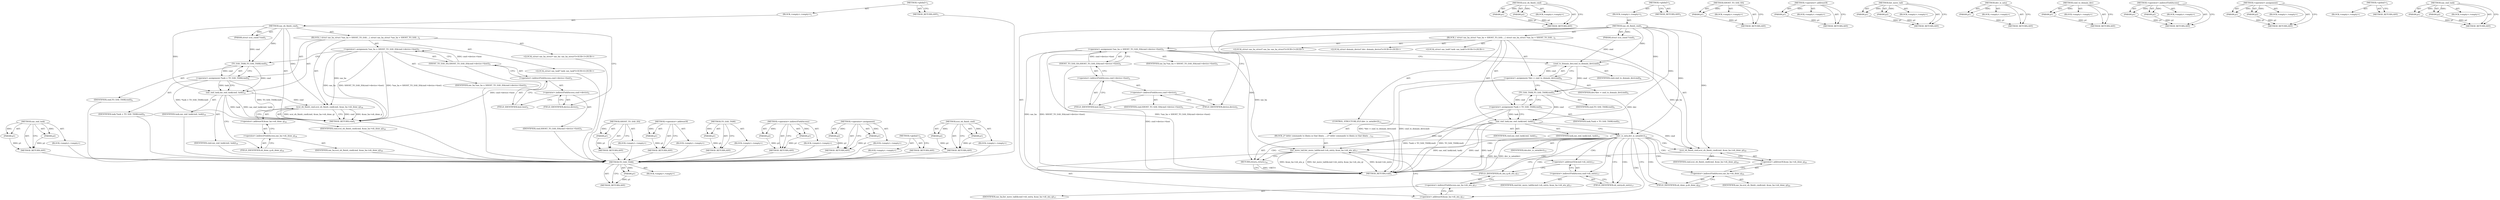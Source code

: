 digraph "sas_end_task" {
vulnerable_73 [label=<(METHOD,sas_end_task)>];
vulnerable_74 [label=<(PARAM,p1)>];
vulnerable_75 [label=<(PARAM,p2)>];
vulnerable_76 [label=<(BLOCK,&lt;empty&gt;,&lt;empty&gt;)>];
vulnerable_77 [label=<(METHOD_RETURN,ANY)>];
vulnerable_6 [label=<(METHOD,&lt;global&gt;)<SUB>1</SUB>>];
vulnerable_7 [label=<(BLOCK,&lt;empty&gt;,&lt;empty&gt;)<SUB>1</SUB>>];
vulnerable_8 [label=<(METHOD,sas_eh_finish_cmd)<SUB>1</SUB>>];
vulnerable_9 [label=<(PARAM,struct scsi_cmnd *cmd)<SUB>1</SUB>>];
vulnerable_10 [label=<(BLOCK,{
 	struct sas_ha_struct *sas_ha = SHOST_TO_SAS...,{
 	struct sas_ha_struct *sas_ha = SHOST_TO_SAS...)<SUB>2</SUB>>];
vulnerable_11 [label="<(LOCAL,struct sas_ha_struct* sas_ha: sas_ha_struct*)<SUB>3</SUB>>"];
vulnerable_12 [label=<(&lt;operator&gt;.assignment,*sas_ha = SHOST_TO_SAS_HA(cmd-&gt;device-&gt;host))<SUB>3</SUB>>];
vulnerable_13 [label=<(IDENTIFIER,sas_ha,*sas_ha = SHOST_TO_SAS_HA(cmd-&gt;device-&gt;host))<SUB>3</SUB>>];
vulnerable_14 [label=<(SHOST_TO_SAS_HA,SHOST_TO_SAS_HA(cmd-&gt;device-&gt;host))<SUB>3</SUB>>];
vulnerable_15 [label=<(&lt;operator&gt;.indirectFieldAccess,cmd-&gt;device-&gt;host)<SUB>3</SUB>>];
vulnerable_16 [label=<(&lt;operator&gt;.indirectFieldAccess,cmd-&gt;device)<SUB>3</SUB>>];
vulnerable_17 [label=<(IDENTIFIER,cmd,SHOST_TO_SAS_HA(cmd-&gt;device-&gt;host))<SUB>3</SUB>>];
vulnerable_18 [label=<(FIELD_IDENTIFIER,device,device)<SUB>3</SUB>>];
vulnerable_19 [label=<(FIELD_IDENTIFIER,host,host)<SUB>3</SUB>>];
vulnerable_20 [label="<(LOCAL,struct sas_task* task: sas_task*)<SUB>4</SUB>>"];
vulnerable_21 [label=<(&lt;operator&gt;.assignment,*task = TO_SAS_TASK(cmd))<SUB>4</SUB>>];
vulnerable_22 [label=<(IDENTIFIER,task,*task = TO_SAS_TASK(cmd))<SUB>4</SUB>>];
vulnerable_23 [label=<(TO_SAS_TASK,TO_SAS_TASK(cmd))<SUB>4</SUB>>];
vulnerable_24 [label=<(IDENTIFIER,cmd,TO_SAS_TASK(cmd))<SUB>4</SUB>>];
vulnerable_25 [label=<(sas_end_task,sas_end_task(cmd, task))<SUB>10</SUB>>];
vulnerable_26 [label=<(IDENTIFIER,cmd,sas_end_task(cmd, task))<SUB>10</SUB>>];
vulnerable_27 [label=<(IDENTIFIER,task,sas_end_task(cmd, task))<SUB>10</SUB>>];
vulnerable_28 [label=<(scsi_eh_finish_cmd,scsi_eh_finish_cmd(cmd, &amp;sas_ha-&gt;eh_done_q))<SUB>16</SUB>>];
vulnerable_29 [label=<(IDENTIFIER,cmd,scsi_eh_finish_cmd(cmd, &amp;sas_ha-&gt;eh_done_q))<SUB>16</SUB>>];
vulnerable_30 [label=<(&lt;operator&gt;.addressOf,&amp;sas_ha-&gt;eh_done_q)<SUB>16</SUB>>];
vulnerable_31 [label=<(&lt;operator&gt;.indirectFieldAccess,sas_ha-&gt;eh_done_q)<SUB>16</SUB>>];
vulnerable_32 [label=<(IDENTIFIER,sas_ha,scsi_eh_finish_cmd(cmd, &amp;sas_ha-&gt;eh_done_q))<SUB>16</SUB>>];
vulnerable_33 [label=<(FIELD_IDENTIFIER,eh_done_q,eh_done_q)<SUB>16</SUB>>];
vulnerable_34 [label=<(METHOD_RETURN,void)<SUB>1</SUB>>];
vulnerable_36 [label=<(METHOD_RETURN,ANY)<SUB>1</SUB>>];
vulnerable_60 [label=<(METHOD,SHOST_TO_SAS_HA)>];
vulnerable_61 [label=<(PARAM,p1)>];
vulnerable_62 [label=<(BLOCK,&lt;empty&gt;,&lt;empty&gt;)>];
vulnerable_63 [label=<(METHOD_RETURN,ANY)>];
vulnerable_83 [label=<(METHOD,&lt;operator&gt;.addressOf)>];
vulnerable_84 [label=<(PARAM,p1)>];
vulnerable_85 [label=<(BLOCK,&lt;empty&gt;,&lt;empty&gt;)>];
vulnerable_86 [label=<(METHOD_RETURN,ANY)>];
vulnerable_69 [label=<(METHOD,TO_SAS_TASK)>];
vulnerable_70 [label=<(PARAM,p1)>];
vulnerable_71 [label=<(BLOCK,&lt;empty&gt;,&lt;empty&gt;)>];
vulnerable_72 [label=<(METHOD_RETURN,ANY)>];
vulnerable_64 [label=<(METHOD,&lt;operator&gt;.indirectFieldAccess)>];
vulnerable_65 [label=<(PARAM,p1)>];
vulnerable_66 [label=<(PARAM,p2)>];
vulnerable_67 [label=<(BLOCK,&lt;empty&gt;,&lt;empty&gt;)>];
vulnerable_68 [label=<(METHOD_RETURN,ANY)>];
vulnerable_55 [label=<(METHOD,&lt;operator&gt;.assignment)>];
vulnerable_56 [label=<(PARAM,p1)>];
vulnerable_57 [label=<(PARAM,p2)>];
vulnerable_58 [label=<(BLOCK,&lt;empty&gt;,&lt;empty&gt;)>];
vulnerable_59 [label=<(METHOD_RETURN,ANY)>];
vulnerable_49 [label=<(METHOD,&lt;global&gt;)<SUB>1</SUB>>];
vulnerable_50 [label=<(BLOCK,&lt;empty&gt;,&lt;empty&gt;)>];
vulnerable_51 [label=<(METHOD_RETURN,ANY)>];
vulnerable_78 [label=<(METHOD,scsi_eh_finish_cmd)>];
vulnerable_79 [label=<(PARAM,p1)>];
vulnerable_80 [label=<(PARAM,p2)>];
vulnerable_81 [label=<(BLOCK,&lt;empty&gt;,&lt;empty&gt;)>];
vulnerable_82 [label=<(METHOD_RETURN,ANY)>];
fixed_94 [label=<(METHOD,TO_SAS_TASK)>];
fixed_95 [label=<(PARAM,p1)>];
fixed_96 [label=<(BLOCK,&lt;empty&gt;,&lt;empty&gt;)>];
fixed_97 [label=<(METHOD_RETURN,ANY)>];
fixed_116 [label=<(METHOD,scsi_eh_finish_cmd)>];
fixed_117 [label=<(PARAM,p1)>];
fixed_118 [label=<(PARAM,p2)>];
fixed_119 [label=<(BLOCK,&lt;empty&gt;,&lt;empty&gt;)>];
fixed_120 [label=<(METHOD_RETURN,ANY)>];
fixed_6 [label=<(METHOD,&lt;global&gt;)<SUB>1</SUB>>];
fixed_7 [label=<(BLOCK,&lt;empty&gt;,&lt;empty&gt;)<SUB>1</SUB>>];
fixed_8 [label=<(METHOD,sas_eh_finish_cmd)<SUB>1</SUB>>];
fixed_9 [label=<(PARAM,struct scsi_cmnd *cmd)<SUB>1</SUB>>];
fixed_10 [label=<(BLOCK,{
 	struct sas_ha_struct *sas_ha = SHOST_TO_SAS...,{
 	struct sas_ha_struct *sas_ha = SHOST_TO_SAS...)<SUB>2</SUB>>];
fixed_11 [label="<(LOCAL,struct sas_ha_struct* sas_ha: sas_ha_struct*)<SUB>3</SUB>>"];
fixed_12 [label=<(&lt;operator&gt;.assignment,*sas_ha = SHOST_TO_SAS_HA(cmd-&gt;device-&gt;host))<SUB>3</SUB>>];
fixed_13 [label=<(IDENTIFIER,sas_ha,*sas_ha = SHOST_TO_SAS_HA(cmd-&gt;device-&gt;host))<SUB>3</SUB>>];
fixed_14 [label=<(SHOST_TO_SAS_HA,SHOST_TO_SAS_HA(cmd-&gt;device-&gt;host))<SUB>3</SUB>>];
fixed_15 [label=<(&lt;operator&gt;.indirectFieldAccess,cmd-&gt;device-&gt;host)<SUB>3</SUB>>];
fixed_16 [label=<(&lt;operator&gt;.indirectFieldAccess,cmd-&gt;device)<SUB>3</SUB>>];
fixed_17 [label=<(IDENTIFIER,cmd,SHOST_TO_SAS_HA(cmd-&gt;device-&gt;host))<SUB>3</SUB>>];
fixed_18 [label=<(FIELD_IDENTIFIER,device,device)<SUB>3</SUB>>];
fixed_19 [label=<(FIELD_IDENTIFIER,host,host)<SUB>3</SUB>>];
fixed_20 [label="<(LOCAL,struct domain_device* dev: domain_device*)<SUB>4</SUB>>"];
fixed_21 [label=<(&lt;operator&gt;.assignment,*dev = cmd_to_domain_dev(cmd))<SUB>4</SUB>>];
fixed_22 [label=<(IDENTIFIER,dev,*dev = cmd_to_domain_dev(cmd))<SUB>4</SUB>>];
fixed_23 [label=<(cmd_to_domain_dev,cmd_to_domain_dev(cmd))<SUB>4</SUB>>];
fixed_24 [label=<(IDENTIFIER,cmd,cmd_to_domain_dev(cmd))<SUB>4</SUB>>];
fixed_25 [label="<(LOCAL,struct sas_task* task: sas_task*)<SUB>5</SUB>>"];
fixed_26 [label=<(&lt;operator&gt;.assignment,*task = TO_SAS_TASK(cmd))<SUB>5</SUB>>];
fixed_27 [label=<(IDENTIFIER,task,*task = TO_SAS_TASK(cmd))<SUB>5</SUB>>];
fixed_28 [label=<(TO_SAS_TASK,TO_SAS_TASK(cmd))<SUB>5</SUB>>];
fixed_29 [label=<(IDENTIFIER,cmd,TO_SAS_TASK(cmd))<SUB>5</SUB>>];
fixed_30 [label=<(sas_end_task,sas_end_task(cmd, task))<SUB>11</SUB>>];
fixed_31 [label=<(IDENTIFIER,cmd,sas_end_task(cmd, task))<SUB>11</SUB>>];
fixed_32 [label=<(IDENTIFIER,task,sas_end_task(cmd, task))<SUB>11</SUB>>];
fixed_33 [label=<(CONTROL_STRUCTURE,IF,if (dev_is_sata(dev)))<SUB>13</SUB>>];
fixed_34 [label=<(dev_is_sata,dev_is_sata(dev))<SUB>13</SUB>>];
fixed_35 [label=<(IDENTIFIER,dev,dev_is_sata(dev))<SUB>13</SUB>>];
fixed_36 [label=<(BLOCK,{
		/* defer commands to libata so that libata ...,{
		/* defer commands to libata so that libata ...)<SUB>13</SUB>>];
fixed_37 [label=<(list_move_tail,list_move_tail(&amp;cmd-&gt;eh_entry, &amp;sas_ha-&gt;eh_ata_q))<SUB>17</SUB>>];
fixed_38 [label=<(&lt;operator&gt;.addressOf,&amp;cmd-&gt;eh_entry)<SUB>17</SUB>>];
fixed_39 [label=<(&lt;operator&gt;.indirectFieldAccess,cmd-&gt;eh_entry)<SUB>17</SUB>>];
fixed_40 [label=<(IDENTIFIER,cmd,list_move_tail(&amp;cmd-&gt;eh_entry, &amp;sas_ha-&gt;eh_ata_q))<SUB>17</SUB>>];
fixed_41 [label=<(FIELD_IDENTIFIER,eh_entry,eh_entry)<SUB>17</SUB>>];
fixed_42 [label=<(&lt;operator&gt;.addressOf,&amp;sas_ha-&gt;eh_ata_q)<SUB>17</SUB>>];
fixed_43 [label=<(&lt;operator&gt;.indirectFieldAccess,sas_ha-&gt;eh_ata_q)<SUB>17</SUB>>];
fixed_44 [label=<(IDENTIFIER,sas_ha,list_move_tail(&amp;cmd-&gt;eh_entry, &amp;sas_ha-&gt;eh_ata_q))<SUB>17</SUB>>];
fixed_45 [label=<(FIELD_IDENTIFIER,eh_ata_q,eh_ata_q)<SUB>17</SUB>>];
fixed_46 [label=<(RETURN,return;,return;)<SUB>18</SUB>>];
fixed_47 [label=<(scsi_eh_finish_cmd,scsi_eh_finish_cmd(cmd, &amp;sas_ha-&gt;eh_done_q))<SUB>25</SUB>>];
fixed_48 [label=<(IDENTIFIER,cmd,scsi_eh_finish_cmd(cmd, &amp;sas_ha-&gt;eh_done_q))<SUB>25</SUB>>];
fixed_49 [label=<(&lt;operator&gt;.addressOf,&amp;sas_ha-&gt;eh_done_q)<SUB>25</SUB>>];
fixed_50 [label=<(&lt;operator&gt;.indirectFieldAccess,sas_ha-&gt;eh_done_q)<SUB>25</SUB>>];
fixed_51 [label=<(IDENTIFIER,sas_ha,scsi_eh_finish_cmd(cmd, &amp;sas_ha-&gt;eh_done_q))<SUB>25</SUB>>];
fixed_52 [label=<(FIELD_IDENTIFIER,eh_done_q,eh_done_q)<SUB>25</SUB>>];
fixed_53 [label=<(METHOD_RETURN,void)<SUB>1</SUB>>];
fixed_55 [label=<(METHOD_RETURN,ANY)<SUB>1</SUB>>];
fixed_81 [label=<(METHOD,SHOST_TO_SAS_HA)>];
fixed_82 [label=<(PARAM,p1)>];
fixed_83 [label=<(BLOCK,&lt;empty&gt;,&lt;empty&gt;)>];
fixed_84 [label=<(METHOD_RETURN,ANY)>];
fixed_112 [label=<(METHOD,&lt;operator&gt;.addressOf)>];
fixed_113 [label=<(PARAM,p1)>];
fixed_114 [label=<(BLOCK,&lt;empty&gt;,&lt;empty&gt;)>];
fixed_115 [label=<(METHOD_RETURN,ANY)>];
fixed_107 [label=<(METHOD,list_move_tail)>];
fixed_108 [label=<(PARAM,p1)>];
fixed_109 [label=<(PARAM,p2)>];
fixed_110 [label=<(BLOCK,&lt;empty&gt;,&lt;empty&gt;)>];
fixed_111 [label=<(METHOD_RETURN,ANY)>];
fixed_103 [label=<(METHOD,dev_is_sata)>];
fixed_104 [label=<(PARAM,p1)>];
fixed_105 [label=<(BLOCK,&lt;empty&gt;,&lt;empty&gt;)>];
fixed_106 [label=<(METHOD_RETURN,ANY)>];
fixed_90 [label=<(METHOD,cmd_to_domain_dev)>];
fixed_91 [label=<(PARAM,p1)>];
fixed_92 [label=<(BLOCK,&lt;empty&gt;,&lt;empty&gt;)>];
fixed_93 [label=<(METHOD_RETURN,ANY)>];
fixed_85 [label=<(METHOD,&lt;operator&gt;.indirectFieldAccess)>];
fixed_86 [label=<(PARAM,p1)>];
fixed_87 [label=<(PARAM,p2)>];
fixed_88 [label=<(BLOCK,&lt;empty&gt;,&lt;empty&gt;)>];
fixed_89 [label=<(METHOD_RETURN,ANY)>];
fixed_76 [label=<(METHOD,&lt;operator&gt;.assignment)>];
fixed_77 [label=<(PARAM,p1)>];
fixed_78 [label=<(PARAM,p2)>];
fixed_79 [label=<(BLOCK,&lt;empty&gt;,&lt;empty&gt;)>];
fixed_80 [label=<(METHOD_RETURN,ANY)>];
fixed_70 [label=<(METHOD,&lt;global&gt;)<SUB>1</SUB>>];
fixed_71 [label=<(BLOCK,&lt;empty&gt;,&lt;empty&gt;)>];
fixed_72 [label=<(METHOD_RETURN,ANY)>];
fixed_98 [label=<(METHOD,sas_end_task)>];
fixed_99 [label=<(PARAM,p1)>];
fixed_100 [label=<(PARAM,p2)>];
fixed_101 [label=<(BLOCK,&lt;empty&gt;,&lt;empty&gt;)>];
fixed_102 [label=<(METHOD_RETURN,ANY)>];
vulnerable_73 -> vulnerable_74  [key=0, label="AST: "];
vulnerable_73 -> vulnerable_74  [key=1, label="DDG: "];
vulnerable_73 -> vulnerable_76  [key=0, label="AST: "];
vulnerable_73 -> vulnerable_75  [key=0, label="AST: "];
vulnerable_73 -> vulnerable_75  [key=1, label="DDG: "];
vulnerable_73 -> vulnerable_77  [key=0, label="AST: "];
vulnerable_73 -> vulnerable_77  [key=1, label="CFG: "];
vulnerable_74 -> vulnerable_77  [key=0, label="DDG: p1"];
vulnerable_75 -> vulnerable_77  [key=0, label="DDG: p2"];
vulnerable_76 -> fixed_94  [key=0];
vulnerable_77 -> fixed_94  [key=0];
vulnerable_6 -> vulnerable_7  [key=0, label="AST: "];
vulnerable_6 -> vulnerable_36  [key=0, label="AST: "];
vulnerable_6 -> vulnerable_36  [key=1, label="CFG: "];
vulnerable_7 -> vulnerable_8  [key=0, label="AST: "];
vulnerable_8 -> vulnerable_9  [key=0, label="AST: "];
vulnerable_8 -> vulnerable_9  [key=1, label="DDG: "];
vulnerable_8 -> vulnerable_10  [key=0, label="AST: "];
vulnerable_8 -> vulnerable_34  [key=0, label="AST: "];
vulnerable_8 -> vulnerable_18  [key=0, label="CFG: "];
vulnerable_8 -> vulnerable_25  [key=0, label="DDG: "];
vulnerable_8 -> vulnerable_28  [key=0, label="DDG: "];
vulnerable_8 -> vulnerable_23  [key=0, label="DDG: "];
vulnerable_9 -> vulnerable_23  [key=0, label="DDG: cmd"];
vulnerable_10 -> vulnerable_11  [key=0, label="AST: "];
vulnerable_10 -> vulnerable_12  [key=0, label="AST: "];
vulnerable_10 -> vulnerable_20  [key=0, label="AST: "];
vulnerable_10 -> vulnerable_21  [key=0, label="AST: "];
vulnerable_10 -> vulnerable_25  [key=0, label="AST: "];
vulnerable_10 -> vulnerable_28  [key=0, label="AST: "];
vulnerable_11 -> fixed_94  [key=0];
vulnerable_12 -> vulnerable_13  [key=0, label="AST: "];
vulnerable_12 -> vulnerable_14  [key=0, label="AST: "];
vulnerable_12 -> vulnerable_23  [key=0, label="CFG: "];
vulnerable_12 -> vulnerable_34  [key=0, label="DDG: sas_ha"];
vulnerable_12 -> vulnerable_34  [key=1, label="DDG: SHOST_TO_SAS_HA(cmd-&gt;device-&gt;host)"];
vulnerable_12 -> vulnerable_34  [key=2, label="DDG: *sas_ha = SHOST_TO_SAS_HA(cmd-&gt;device-&gt;host)"];
vulnerable_12 -> vulnerable_28  [key=0, label="DDG: sas_ha"];
vulnerable_13 -> fixed_94  [key=0];
vulnerable_14 -> vulnerable_15  [key=0, label="AST: "];
vulnerable_14 -> vulnerable_12  [key=0, label="CFG: "];
vulnerable_14 -> vulnerable_12  [key=1, label="DDG: cmd-&gt;device-&gt;host"];
vulnerable_14 -> vulnerable_34  [key=0, label="DDG: cmd-&gt;device-&gt;host"];
vulnerable_15 -> vulnerable_16  [key=0, label="AST: "];
vulnerable_15 -> vulnerable_19  [key=0, label="AST: "];
vulnerable_15 -> vulnerable_14  [key=0, label="CFG: "];
vulnerable_16 -> vulnerable_17  [key=0, label="AST: "];
vulnerable_16 -> vulnerable_18  [key=0, label="AST: "];
vulnerable_16 -> vulnerable_19  [key=0, label="CFG: "];
vulnerable_17 -> fixed_94  [key=0];
vulnerable_18 -> vulnerable_16  [key=0, label="CFG: "];
vulnerable_19 -> vulnerable_15  [key=0, label="CFG: "];
vulnerable_20 -> fixed_94  [key=0];
vulnerable_21 -> vulnerable_22  [key=0, label="AST: "];
vulnerable_21 -> vulnerable_23  [key=0, label="AST: "];
vulnerable_21 -> vulnerable_25  [key=0, label="CFG: "];
vulnerable_21 -> vulnerable_25  [key=1, label="DDG: task"];
vulnerable_21 -> vulnerable_34  [key=0, label="DDG: TO_SAS_TASK(cmd)"];
vulnerable_21 -> vulnerable_34  [key=1, label="DDG: *task = TO_SAS_TASK(cmd)"];
vulnerable_22 -> fixed_94  [key=0];
vulnerable_23 -> vulnerable_24  [key=0, label="AST: "];
vulnerable_23 -> vulnerable_21  [key=0, label="CFG: "];
vulnerable_23 -> vulnerable_21  [key=1, label="DDG: cmd"];
vulnerable_23 -> vulnerable_25  [key=0, label="DDG: cmd"];
vulnerable_24 -> fixed_94  [key=0];
vulnerable_25 -> vulnerable_26  [key=0, label="AST: "];
vulnerable_25 -> vulnerable_27  [key=0, label="AST: "];
vulnerable_25 -> vulnerable_33  [key=0, label="CFG: "];
vulnerable_25 -> vulnerable_34  [key=0, label="DDG: task"];
vulnerable_25 -> vulnerable_34  [key=1, label="DDG: sas_end_task(cmd, task)"];
vulnerable_25 -> vulnerable_28  [key=0, label="DDG: cmd"];
vulnerable_26 -> fixed_94  [key=0];
vulnerable_27 -> fixed_94  [key=0];
vulnerable_28 -> vulnerable_29  [key=0, label="AST: "];
vulnerable_28 -> vulnerable_30  [key=0, label="AST: "];
vulnerable_28 -> vulnerable_34  [key=0, label="CFG: "];
vulnerable_28 -> vulnerable_34  [key=1, label="DDG: cmd"];
vulnerable_28 -> vulnerable_34  [key=2, label="DDG: &amp;sas_ha-&gt;eh_done_q"];
vulnerable_28 -> vulnerable_34  [key=3, label="DDG: scsi_eh_finish_cmd(cmd, &amp;sas_ha-&gt;eh_done_q)"];
vulnerable_29 -> fixed_94  [key=0];
vulnerable_30 -> vulnerable_31  [key=0, label="AST: "];
vulnerable_30 -> vulnerable_28  [key=0, label="CFG: "];
vulnerable_31 -> vulnerable_32  [key=0, label="AST: "];
vulnerable_31 -> vulnerable_33  [key=0, label="AST: "];
vulnerable_31 -> vulnerable_30  [key=0, label="CFG: "];
vulnerable_32 -> fixed_94  [key=0];
vulnerable_33 -> vulnerable_31  [key=0, label="CFG: "];
vulnerable_34 -> fixed_94  [key=0];
vulnerable_36 -> fixed_94  [key=0];
vulnerable_60 -> vulnerable_61  [key=0, label="AST: "];
vulnerable_60 -> vulnerable_61  [key=1, label="DDG: "];
vulnerable_60 -> vulnerable_62  [key=0, label="AST: "];
vulnerable_60 -> vulnerable_63  [key=0, label="AST: "];
vulnerable_60 -> vulnerable_63  [key=1, label="CFG: "];
vulnerable_61 -> vulnerable_63  [key=0, label="DDG: p1"];
vulnerable_62 -> fixed_94  [key=0];
vulnerable_63 -> fixed_94  [key=0];
vulnerable_83 -> vulnerable_84  [key=0, label="AST: "];
vulnerable_83 -> vulnerable_84  [key=1, label="DDG: "];
vulnerable_83 -> vulnerable_85  [key=0, label="AST: "];
vulnerable_83 -> vulnerable_86  [key=0, label="AST: "];
vulnerable_83 -> vulnerable_86  [key=1, label="CFG: "];
vulnerable_84 -> vulnerable_86  [key=0, label="DDG: p1"];
vulnerable_85 -> fixed_94  [key=0];
vulnerable_86 -> fixed_94  [key=0];
vulnerable_69 -> vulnerable_70  [key=0, label="AST: "];
vulnerable_69 -> vulnerable_70  [key=1, label="DDG: "];
vulnerable_69 -> vulnerable_71  [key=0, label="AST: "];
vulnerable_69 -> vulnerable_72  [key=0, label="AST: "];
vulnerable_69 -> vulnerable_72  [key=1, label="CFG: "];
vulnerable_70 -> vulnerable_72  [key=0, label="DDG: p1"];
vulnerable_71 -> fixed_94  [key=0];
vulnerable_72 -> fixed_94  [key=0];
vulnerable_64 -> vulnerable_65  [key=0, label="AST: "];
vulnerable_64 -> vulnerable_65  [key=1, label="DDG: "];
vulnerable_64 -> vulnerable_67  [key=0, label="AST: "];
vulnerable_64 -> vulnerable_66  [key=0, label="AST: "];
vulnerable_64 -> vulnerable_66  [key=1, label="DDG: "];
vulnerable_64 -> vulnerable_68  [key=0, label="AST: "];
vulnerable_64 -> vulnerable_68  [key=1, label="CFG: "];
vulnerable_65 -> vulnerable_68  [key=0, label="DDG: p1"];
vulnerable_66 -> vulnerable_68  [key=0, label="DDG: p2"];
vulnerable_67 -> fixed_94  [key=0];
vulnerable_68 -> fixed_94  [key=0];
vulnerable_55 -> vulnerable_56  [key=0, label="AST: "];
vulnerable_55 -> vulnerable_56  [key=1, label="DDG: "];
vulnerable_55 -> vulnerable_58  [key=0, label="AST: "];
vulnerable_55 -> vulnerable_57  [key=0, label="AST: "];
vulnerable_55 -> vulnerable_57  [key=1, label="DDG: "];
vulnerable_55 -> vulnerable_59  [key=0, label="AST: "];
vulnerable_55 -> vulnerable_59  [key=1, label="CFG: "];
vulnerable_56 -> vulnerable_59  [key=0, label="DDG: p1"];
vulnerable_57 -> vulnerable_59  [key=0, label="DDG: p2"];
vulnerable_58 -> fixed_94  [key=0];
vulnerable_59 -> fixed_94  [key=0];
vulnerable_49 -> vulnerable_50  [key=0, label="AST: "];
vulnerable_49 -> vulnerable_51  [key=0, label="AST: "];
vulnerable_49 -> vulnerable_51  [key=1, label="CFG: "];
vulnerable_50 -> fixed_94  [key=0];
vulnerable_51 -> fixed_94  [key=0];
vulnerable_78 -> vulnerable_79  [key=0, label="AST: "];
vulnerable_78 -> vulnerable_79  [key=1, label="DDG: "];
vulnerable_78 -> vulnerable_81  [key=0, label="AST: "];
vulnerable_78 -> vulnerable_80  [key=0, label="AST: "];
vulnerable_78 -> vulnerable_80  [key=1, label="DDG: "];
vulnerable_78 -> vulnerable_82  [key=0, label="AST: "];
vulnerable_78 -> vulnerable_82  [key=1, label="CFG: "];
vulnerable_79 -> vulnerable_82  [key=0, label="DDG: p1"];
vulnerable_80 -> vulnerable_82  [key=0, label="DDG: p2"];
vulnerable_81 -> fixed_94  [key=0];
vulnerable_82 -> fixed_94  [key=0];
fixed_94 -> fixed_95  [key=0, label="AST: "];
fixed_94 -> fixed_95  [key=1, label="DDG: "];
fixed_94 -> fixed_96  [key=0, label="AST: "];
fixed_94 -> fixed_97  [key=0, label="AST: "];
fixed_94 -> fixed_97  [key=1, label="CFG: "];
fixed_95 -> fixed_97  [key=0, label="DDG: p1"];
fixed_116 -> fixed_117  [key=0, label="AST: "];
fixed_116 -> fixed_117  [key=1, label="DDG: "];
fixed_116 -> fixed_119  [key=0, label="AST: "];
fixed_116 -> fixed_118  [key=0, label="AST: "];
fixed_116 -> fixed_118  [key=1, label="DDG: "];
fixed_116 -> fixed_120  [key=0, label="AST: "];
fixed_116 -> fixed_120  [key=1, label="CFG: "];
fixed_117 -> fixed_120  [key=0, label="DDG: p1"];
fixed_118 -> fixed_120  [key=0, label="DDG: p2"];
fixed_6 -> fixed_7  [key=0, label="AST: "];
fixed_6 -> fixed_55  [key=0, label="AST: "];
fixed_6 -> fixed_55  [key=1, label="CFG: "];
fixed_7 -> fixed_8  [key=0, label="AST: "];
fixed_8 -> fixed_9  [key=0, label="AST: "];
fixed_8 -> fixed_9  [key=1, label="DDG: "];
fixed_8 -> fixed_10  [key=0, label="AST: "];
fixed_8 -> fixed_53  [key=0, label="AST: "];
fixed_8 -> fixed_18  [key=0, label="CFG: "];
fixed_8 -> fixed_30  [key=0, label="DDG: "];
fixed_8 -> fixed_47  [key=0, label="DDG: "];
fixed_8 -> fixed_23  [key=0, label="DDG: "];
fixed_8 -> fixed_28  [key=0, label="DDG: "];
fixed_8 -> fixed_34  [key=0, label="DDG: "];
fixed_8 -> fixed_46  [key=0, label="DDG: "];
fixed_9 -> fixed_23  [key=0, label="DDG: cmd"];
fixed_10 -> fixed_11  [key=0, label="AST: "];
fixed_10 -> fixed_12  [key=0, label="AST: "];
fixed_10 -> fixed_20  [key=0, label="AST: "];
fixed_10 -> fixed_21  [key=0, label="AST: "];
fixed_10 -> fixed_25  [key=0, label="AST: "];
fixed_10 -> fixed_26  [key=0, label="AST: "];
fixed_10 -> fixed_30  [key=0, label="AST: "];
fixed_10 -> fixed_33  [key=0, label="AST: "];
fixed_10 -> fixed_47  [key=0, label="AST: "];
fixed_12 -> fixed_13  [key=0, label="AST: "];
fixed_12 -> fixed_14  [key=0, label="AST: "];
fixed_12 -> fixed_23  [key=0, label="CFG: "];
fixed_12 -> fixed_53  [key=0, label="DDG: sas_ha"];
fixed_12 -> fixed_53  [key=1, label="DDG: SHOST_TO_SAS_HA(cmd-&gt;device-&gt;host)"];
fixed_12 -> fixed_53  [key=2, label="DDG: *sas_ha = SHOST_TO_SAS_HA(cmd-&gt;device-&gt;host)"];
fixed_12 -> fixed_47  [key=0, label="DDG: sas_ha"];
fixed_12 -> fixed_37  [key=0, label="DDG: sas_ha"];
fixed_14 -> fixed_15  [key=0, label="AST: "];
fixed_14 -> fixed_12  [key=0, label="CFG: "];
fixed_14 -> fixed_12  [key=1, label="DDG: cmd-&gt;device-&gt;host"];
fixed_14 -> fixed_53  [key=0, label="DDG: cmd-&gt;device-&gt;host"];
fixed_15 -> fixed_16  [key=0, label="AST: "];
fixed_15 -> fixed_19  [key=0, label="AST: "];
fixed_15 -> fixed_14  [key=0, label="CFG: "];
fixed_16 -> fixed_17  [key=0, label="AST: "];
fixed_16 -> fixed_18  [key=0, label="AST: "];
fixed_16 -> fixed_19  [key=0, label="CFG: "];
fixed_18 -> fixed_16  [key=0, label="CFG: "];
fixed_19 -> fixed_15  [key=0, label="CFG: "];
fixed_21 -> fixed_22  [key=0, label="AST: "];
fixed_21 -> fixed_23  [key=0, label="AST: "];
fixed_21 -> fixed_28  [key=0, label="CFG: "];
fixed_21 -> fixed_53  [key=0, label="DDG: cmd_to_domain_dev(cmd)"];
fixed_21 -> fixed_53  [key=1, label="DDG: *dev = cmd_to_domain_dev(cmd)"];
fixed_21 -> fixed_34  [key=0, label="DDG: dev"];
fixed_23 -> fixed_24  [key=0, label="AST: "];
fixed_23 -> fixed_21  [key=0, label="CFG: "];
fixed_23 -> fixed_21  [key=1, label="DDG: cmd"];
fixed_23 -> fixed_28  [key=0, label="DDG: cmd"];
fixed_26 -> fixed_27  [key=0, label="AST: "];
fixed_26 -> fixed_28  [key=0, label="AST: "];
fixed_26 -> fixed_30  [key=0, label="CFG: "];
fixed_26 -> fixed_30  [key=1, label="DDG: task"];
fixed_26 -> fixed_53  [key=0, label="DDG: TO_SAS_TASK(cmd)"];
fixed_26 -> fixed_53  [key=1, label="DDG: *task = TO_SAS_TASK(cmd)"];
fixed_28 -> fixed_29  [key=0, label="AST: "];
fixed_28 -> fixed_26  [key=0, label="CFG: "];
fixed_28 -> fixed_26  [key=1, label="DDG: cmd"];
fixed_28 -> fixed_30  [key=0, label="DDG: cmd"];
fixed_30 -> fixed_31  [key=0, label="AST: "];
fixed_30 -> fixed_32  [key=0, label="AST: "];
fixed_30 -> fixed_34  [key=0, label="CFG: "];
fixed_30 -> fixed_53  [key=0, label="DDG: cmd"];
fixed_30 -> fixed_53  [key=1, label="DDG: task"];
fixed_30 -> fixed_53  [key=2, label="DDG: sas_end_task(cmd, task)"];
fixed_30 -> fixed_47  [key=0, label="DDG: cmd"];
fixed_30 -> fixed_37  [key=0, label="DDG: cmd"];
fixed_33 -> fixed_34  [key=0, label="AST: "];
fixed_33 -> fixed_36  [key=0, label="AST: "];
fixed_34 -> fixed_35  [key=0, label="AST: "];
fixed_34 -> fixed_41  [key=0, label="CFG: "];
fixed_34 -> fixed_41  [key=1, label="CDG: "];
fixed_34 -> fixed_52  [key=0, label="CFG: "];
fixed_34 -> fixed_52  [key=1, label="CDG: "];
fixed_34 -> fixed_53  [key=0, label="DDG: dev"];
fixed_34 -> fixed_53  [key=1, label="DDG: dev_is_sata(dev)"];
fixed_34 -> fixed_47  [key=0, label="CDG: "];
fixed_34 -> fixed_49  [key=0, label="CDG: "];
fixed_34 -> fixed_50  [key=0, label="CDG: "];
fixed_34 -> fixed_42  [key=0, label="CDG: "];
fixed_34 -> fixed_37  [key=0, label="CDG: "];
fixed_34 -> fixed_46  [key=0, label="CDG: "];
fixed_34 -> fixed_38  [key=0, label="CDG: "];
fixed_34 -> fixed_45  [key=0, label="CDG: "];
fixed_34 -> fixed_39  [key=0, label="CDG: "];
fixed_34 -> fixed_43  [key=0, label="CDG: "];
fixed_36 -> fixed_37  [key=0, label="AST: "];
fixed_36 -> fixed_46  [key=0, label="AST: "];
fixed_37 -> fixed_38  [key=0, label="AST: "];
fixed_37 -> fixed_42  [key=0, label="AST: "];
fixed_37 -> fixed_46  [key=0, label="CFG: "];
fixed_37 -> fixed_53  [key=0, label="DDG: &amp;cmd-&gt;eh_entry"];
fixed_37 -> fixed_53  [key=1, label="DDG: &amp;sas_ha-&gt;eh_ata_q"];
fixed_37 -> fixed_53  [key=2, label="DDG: list_move_tail(&amp;cmd-&gt;eh_entry, &amp;sas_ha-&gt;eh_ata_q)"];
fixed_38 -> fixed_39  [key=0, label="AST: "];
fixed_38 -> fixed_45  [key=0, label="CFG: "];
fixed_39 -> fixed_40  [key=0, label="AST: "];
fixed_39 -> fixed_41  [key=0, label="AST: "];
fixed_39 -> fixed_38  [key=0, label="CFG: "];
fixed_41 -> fixed_39  [key=0, label="CFG: "];
fixed_42 -> fixed_43  [key=0, label="AST: "];
fixed_42 -> fixed_37  [key=0, label="CFG: "];
fixed_43 -> fixed_44  [key=0, label="AST: "];
fixed_43 -> fixed_45  [key=0, label="AST: "];
fixed_43 -> fixed_42  [key=0, label="CFG: "];
fixed_45 -> fixed_43  [key=0, label="CFG: "];
fixed_46 -> fixed_53  [key=0, label="CFG: "];
fixed_46 -> fixed_53  [key=1, label="DDG: &lt;RET&gt;"];
fixed_47 -> fixed_48  [key=0, label="AST: "];
fixed_47 -> fixed_49  [key=0, label="AST: "];
fixed_47 -> fixed_53  [key=0, label="CFG: "];
fixed_49 -> fixed_50  [key=0, label="AST: "];
fixed_49 -> fixed_47  [key=0, label="CFG: "];
fixed_50 -> fixed_51  [key=0, label="AST: "];
fixed_50 -> fixed_52  [key=0, label="AST: "];
fixed_50 -> fixed_49  [key=0, label="CFG: "];
fixed_52 -> fixed_50  [key=0, label="CFG: "];
fixed_81 -> fixed_82  [key=0, label="AST: "];
fixed_81 -> fixed_82  [key=1, label="DDG: "];
fixed_81 -> fixed_83  [key=0, label="AST: "];
fixed_81 -> fixed_84  [key=0, label="AST: "];
fixed_81 -> fixed_84  [key=1, label="CFG: "];
fixed_82 -> fixed_84  [key=0, label="DDG: p1"];
fixed_112 -> fixed_113  [key=0, label="AST: "];
fixed_112 -> fixed_113  [key=1, label="DDG: "];
fixed_112 -> fixed_114  [key=0, label="AST: "];
fixed_112 -> fixed_115  [key=0, label="AST: "];
fixed_112 -> fixed_115  [key=1, label="CFG: "];
fixed_113 -> fixed_115  [key=0, label="DDG: p1"];
fixed_107 -> fixed_108  [key=0, label="AST: "];
fixed_107 -> fixed_108  [key=1, label="DDG: "];
fixed_107 -> fixed_110  [key=0, label="AST: "];
fixed_107 -> fixed_109  [key=0, label="AST: "];
fixed_107 -> fixed_109  [key=1, label="DDG: "];
fixed_107 -> fixed_111  [key=0, label="AST: "];
fixed_107 -> fixed_111  [key=1, label="CFG: "];
fixed_108 -> fixed_111  [key=0, label="DDG: p1"];
fixed_109 -> fixed_111  [key=0, label="DDG: p2"];
fixed_103 -> fixed_104  [key=0, label="AST: "];
fixed_103 -> fixed_104  [key=1, label="DDG: "];
fixed_103 -> fixed_105  [key=0, label="AST: "];
fixed_103 -> fixed_106  [key=0, label="AST: "];
fixed_103 -> fixed_106  [key=1, label="CFG: "];
fixed_104 -> fixed_106  [key=0, label="DDG: p1"];
fixed_90 -> fixed_91  [key=0, label="AST: "];
fixed_90 -> fixed_91  [key=1, label="DDG: "];
fixed_90 -> fixed_92  [key=0, label="AST: "];
fixed_90 -> fixed_93  [key=0, label="AST: "];
fixed_90 -> fixed_93  [key=1, label="CFG: "];
fixed_91 -> fixed_93  [key=0, label="DDG: p1"];
fixed_85 -> fixed_86  [key=0, label="AST: "];
fixed_85 -> fixed_86  [key=1, label="DDG: "];
fixed_85 -> fixed_88  [key=0, label="AST: "];
fixed_85 -> fixed_87  [key=0, label="AST: "];
fixed_85 -> fixed_87  [key=1, label="DDG: "];
fixed_85 -> fixed_89  [key=0, label="AST: "];
fixed_85 -> fixed_89  [key=1, label="CFG: "];
fixed_86 -> fixed_89  [key=0, label="DDG: p1"];
fixed_87 -> fixed_89  [key=0, label="DDG: p2"];
fixed_76 -> fixed_77  [key=0, label="AST: "];
fixed_76 -> fixed_77  [key=1, label="DDG: "];
fixed_76 -> fixed_79  [key=0, label="AST: "];
fixed_76 -> fixed_78  [key=0, label="AST: "];
fixed_76 -> fixed_78  [key=1, label="DDG: "];
fixed_76 -> fixed_80  [key=0, label="AST: "];
fixed_76 -> fixed_80  [key=1, label="CFG: "];
fixed_77 -> fixed_80  [key=0, label="DDG: p1"];
fixed_78 -> fixed_80  [key=0, label="DDG: p2"];
fixed_70 -> fixed_71  [key=0, label="AST: "];
fixed_70 -> fixed_72  [key=0, label="AST: "];
fixed_70 -> fixed_72  [key=1, label="CFG: "];
fixed_98 -> fixed_99  [key=0, label="AST: "];
fixed_98 -> fixed_99  [key=1, label="DDG: "];
fixed_98 -> fixed_101  [key=0, label="AST: "];
fixed_98 -> fixed_100  [key=0, label="AST: "];
fixed_98 -> fixed_100  [key=1, label="DDG: "];
fixed_98 -> fixed_102  [key=0, label="AST: "];
fixed_98 -> fixed_102  [key=1, label="CFG: "];
fixed_99 -> fixed_102  [key=0, label="DDG: p1"];
fixed_100 -> fixed_102  [key=0, label="DDG: p2"];
}
